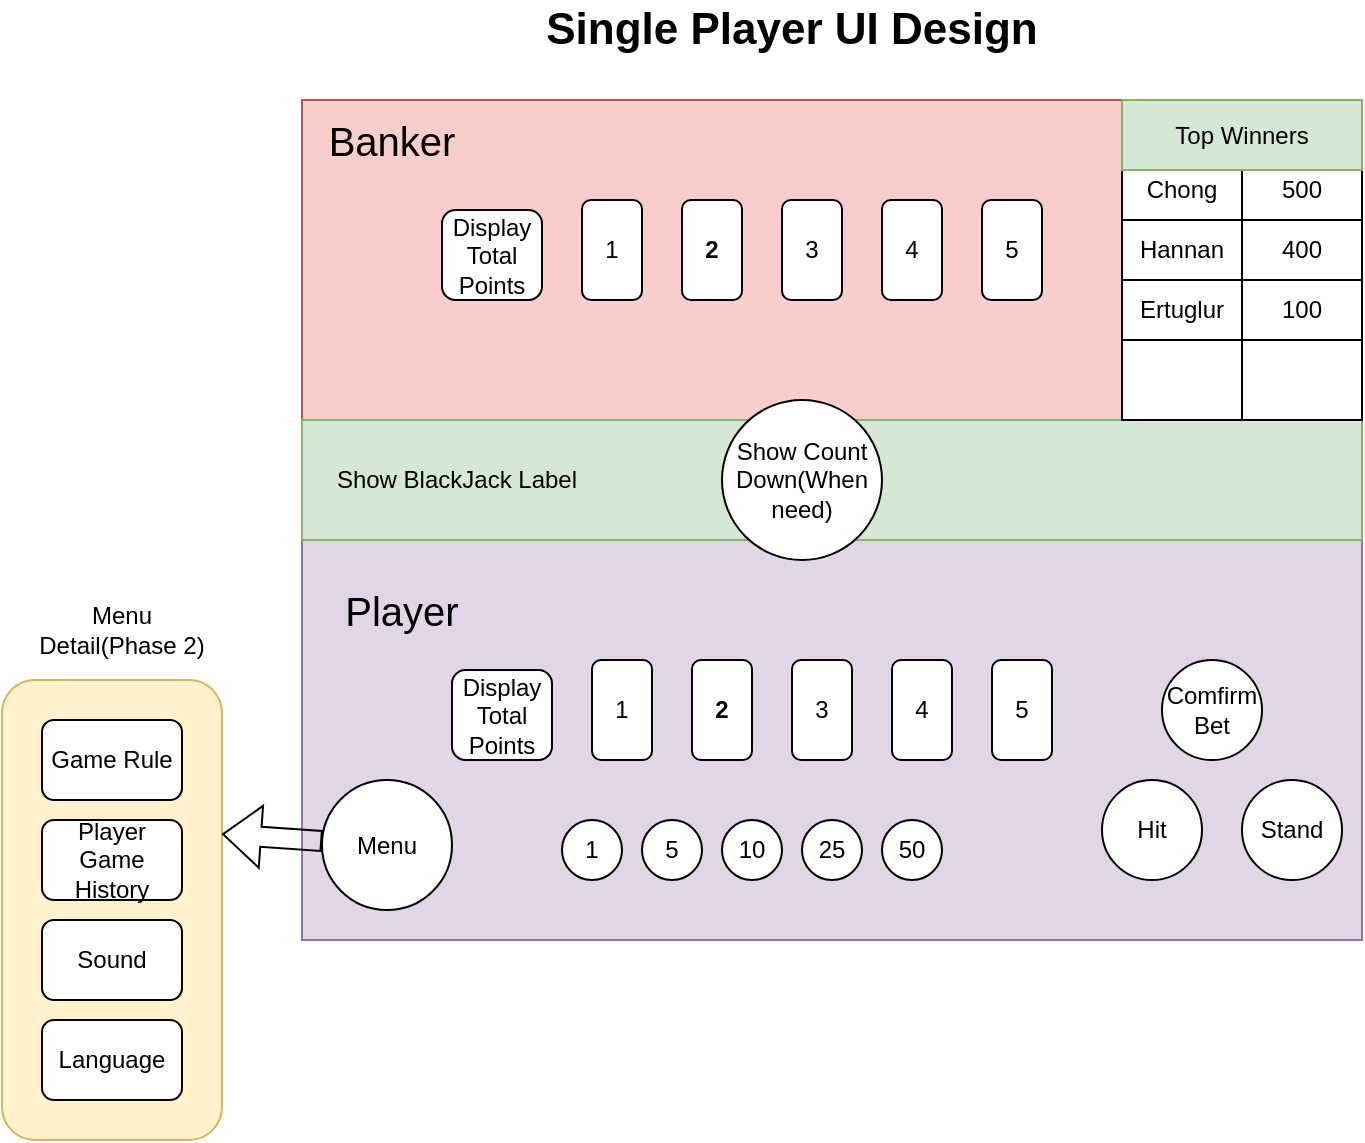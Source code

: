 <mxfile version="22.0.4" type="device">
  <diagram name="Page-1" id="PCNE8JEYZxhoawGlr1Lm">
    <mxGraphModel dx="954" dy="585" grid="1" gridSize="10" guides="1" tooltips="1" connect="1" arrows="1" fold="1" page="1" pageScale="1" pageWidth="850" pageHeight="1100" math="0" shadow="0">
      <root>
        <mxCell id="0" />
        <mxCell id="1" parent="0" />
        <mxCell id="au2wwvVtx-mbNgR81eEW-69" value="" style="rounded=0;whiteSpace=wrap;html=1;fillColor=#e1d5e7;strokeColor=#9673a6;" vertex="1" parent="1">
          <mxGeometry x="170" y="340" width="530" height="200" as="geometry" />
        </mxCell>
        <mxCell id="au2wwvVtx-mbNgR81eEW-65" value="" style="rounded=1;whiteSpace=wrap;html=1;fillColor=#fff2cc;strokeColor=#d6b656;" vertex="1" parent="1">
          <mxGeometry x="20" y="410" width="110" height="230" as="geometry" />
        </mxCell>
        <mxCell id="au2wwvVtx-mbNgR81eEW-1" value="" style="rounded=0;whiteSpace=wrap;html=1;fillColor=#f8cecc;strokeColor=#b85450;" vertex="1" parent="1">
          <mxGeometry x="170" y="120" width="530" height="160" as="geometry" />
        </mxCell>
        <mxCell id="au2wwvVtx-mbNgR81eEW-3" value="" style="rounded=0;whiteSpace=wrap;html=1;fillColor=#d5e8d4;strokeColor=#82b366;" vertex="1" parent="1">
          <mxGeometry x="170" y="280" width="530" height="60" as="geometry" />
        </mxCell>
        <mxCell id="au2wwvVtx-mbNgR81eEW-8" value="1" style="rounded=1;whiteSpace=wrap;html=1;" vertex="1" parent="1">
          <mxGeometry x="310" y="170" width="30" height="50" as="geometry" />
        </mxCell>
        <mxCell id="au2wwvVtx-mbNgR81eEW-14" value="Banker" style="text;html=1;strokeColor=none;fillColor=none;align=center;verticalAlign=middle;whiteSpace=wrap;rounded=0;fontSize=20;" vertex="1" parent="1">
          <mxGeometry x="185" y="125" width="60" height="30" as="geometry" />
        </mxCell>
        <mxCell id="au2wwvVtx-mbNgR81eEW-15" value="Player" style="text;html=1;strokeColor=none;fillColor=none;align=center;verticalAlign=middle;whiteSpace=wrap;rounded=0;fontSize=20;" vertex="1" parent="1">
          <mxGeometry x="190" y="360" width="60" height="30" as="geometry" />
        </mxCell>
        <mxCell id="au2wwvVtx-mbNgR81eEW-16" value="1" style="ellipse;whiteSpace=wrap;html=1;aspect=fixed;" vertex="1" parent="1">
          <mxGeometry x="300" y="480" width="30" height="30" as="geometry" />
        </mxCell>
        <mxCell id="au2wwvVtx-mbNgR81eEW-17" value="5" style="ellipse;whiteSpace=wrap;html=1;aspect=fixed;" vertex="1" parent="1">
          <mxGeometry x="340" y="480" width="30" height="30" as="geometry" />
        </mxCell>
        <mxCell id="au2wwvVtx-mbNgR81eEW-18" value="10" style="ellipse;whiteSpace=wrap;html=1;aspect=fixed;" vertex="1" parent="1">
          <mxGeometry x="380" y="480" width="30" height="30" as="geometry" />
        </mxCell>
        <mxCell id="au2wwvVtx-mbNgR81eEW-19" value="25" style="ellipse;whiteSpace=wrap;html=1;aspect=fixed;" vertex="1" parent="1">
          <mxGeometry x="420" y="480" width="30" height="30" as="geometry" />
        </mxCell>
        <mxCell id="au2wwvVtx-mbNgR81eEW-20" value="50" style="ellipse;whiteSpace=wrap;html=1;aspect=fixed;" vertex="1" parent="1">
          <mxGeometry x="460" y="480" width="30" height="30" as="geometry" />
        </mxCell>
        <mxCell id="au2wwvVtx-mbNgR81eEW-21" value="Hit" style="ellipse;whiteSpace=wrap;html=1;aspect=fixed;" vertex="1" parent="1">
          <mxGeometry x="570" y="460" width="50" height="50" as="geometry" />
        </mxCell>
        <mxCell id="au2wwvVtx-mbNgR81eEW-22" value="Stand" style="ellipse;whiteSpace=wrap;html=1;aspect=fixed;" vertex="1" parent="1">
          <mxGeometry x="640" y="460" width="50" height="50" as="geometry" />
        </mxCell>
        <mxCell id="au2wwvVtx-mbNgR81eEW-24" value="Comfirm&lt;br&gt;Bet" style="ellipse;whiteSpace=wrap;html=1;aspect=fixed;" vertex="1" parent="1">
          <mxGeometry x="600" y="400" width="50" height="50" as="geometry" />
        </mxCell>
        <mxCell id="au2wwvVtx-mbNgR81eEW-26" value="3" style="rounded=1;whiteSpace=wrap;html=1;" vertex="1" parent="1">
          <mxGeometry x="410" y="170" width="30" height="50" as="geometry" />
        </mxCell>
        <mxCell id="au2wwvVtx-mbNgR81eEW-27" value="2" style="rounded=1;whiteSpace=wrap;html=1;fontStyle=1" vertex="1" parent="1">
          <mxGeometry x="360" y="170" width="30" height="50" as="geometry" />
        </mxCell>
        <mxCell id="au2wwvVtx-mbNgR81eEW-28" value="4" style="rounded=1;whiteSpace=wrap;html=1;" vertex="1" parent="1">
          <mxGeometry x="460" y="170" width="30" height="50" as="geometry" />
        </mxCell>
        <mxCell id="au2wwvVtx-mbNgR81eEW-29" value="5" style="rounded=1;whiteSpace=wrap;html=1;" vertex="1" parent="1">
          <mxGeometry x="510" y="170" width="30" height="50" as="geometry" />
        </mxCell>
        <mxCell id="au2wwvVtx-mbNgR81eEW-31" value="" style="rounded=0;whiteSpace=wrap;html=1;" vertex="1" parent="1">
          <mxGeometry x="580" y="120" width="120" height="160" as="geometry" />
        </mxCell>
        <mxCell id="au2wwvVtx-mbNgR81eEW-33" value="" style="rounded=0;whiteSpace=wrap;html=1;" vertex="1" parent="1">
          <mxGeometry x="580" y="120" width="60" height="160" as="geometry" />
        </mxCell>
        <mxCell id="au2wwvVtx-mbNgR81eEW-34" value="Chong" style="rounded=0;whiteSpace=wrap;html=1;" vertex="1" parent="1">
          <mxGeometry x="580" y="150" width="60" height="30" as="geometry" />
        </mxCell>
        <mxCell id="au2wwvVtx-mbNgR81eEW-35" value="500" style="rounded=0;whiteSpace=wrap;html=1;" vertex="1" parent="1">
          <mxGeometry x="640" y="150" width="60" height="30" as="geometry" />
        </mxCell>
        <mxCell id="au2wwvVtx-mbNgR81eEW-36" value="Top Winners" style="rounded=0;whiteSpace=wrap;html=1;fillColor=#d5e8d4;strokeColor=#82b366;" vertex="1" parent="1">
          <mxGeometry x="580" y="120" width="120" height="35" as="geometry" />
        </mxCell>
        <mxCell id="au2wwvVtx-mbNgR81eEW-37" value="Hannan" style="rounded=0;whiteSpace=wrap;html=1;" vertex="1" parent="1">
          <mxGeometry x="580" y="180" width="60" height="30" as="geometry" />
        </mxCell>
        <mxCell id="au2wwvVtx-mbNgR81eEW-38" value="400" style="rounded=0;whiteSpace=wrap;html=1;" vertex="1" parent="1">
          <mxGeometry x="640" y="180" width="60" height="30" as="geometry" />
        </mxCell>
        <mxCell id="au2wwvVtx-mbNgR81eEW-39" value="Ertuglur" style="rounded=0;whiteSpace=wrap;html=1;" vertex="1" parent="1">
          <mxGeometry x="580" y="210" width="60" height="30" as="geometry" />
        </mxCell>
        <mxCell id="au2wwvVtx-mbNgR81eEW-40" value="100" style="rounded=0;whiteSpace=wrap;html=1;" vertex="1" parent="1">
          <mxGeometry x="640" y="210" width="60" height="30" as="geometry" />
        </mxCell>
        <mxCell id="au2wwvVtx-mbNgR81eEW-43" value="Display Total&lt;br&gt;Points" style="rounded=1;whiteSpace=wrap;html=1;" vertex="1" parent="1">
          <mxGeometry x="240" y="175" width="50" height="45" as="geometry" />
        </mxCell>
        <mxCell id="au2wwvVtx-mbNgR81eEW-51" value="1" style="rounded=1;whiteSpace=wrap;html=1;" vertex="1" parent="1">
          <mxGeometry x="315" y="400" width="30" height="50" as="geometry" />
        </mxCell>
        <mxCell id="au2wwvVtx-mbNgR81eEW-52" value="3" style="rounded=1;whiteSpace=wrap;html=1;" vertex="1" parent="1">
          <mxGeometry x="415" y="400" width="30" height="50" as="geometry" />
        </mxCell>
        <mxCell id="au2wwvVtx-mbNgR81eEW-53" value="2" style="rounded=1;whiteSpace=wrap;html=1;fontStyle=1" vertex="1" parent="1">
          <mxGeometry x="365" y="400" width="30" height="50" as="geometry" />
        </mxCell>
        <mxCell id="au2wwvVtx-mbNgR81eEW-54" value="4" style="rounded=1;whiteSpace=wrap;html=1;" vertex="1" parent="1">
          <mxGeometry x="465" y="400" width="30" height="50" as="geometry" />
        </mxCell>
        <mxCell id="au2wwvVtx-mbNgR81eEW-55" value="5" style="rounded=1;whiteSpace=wrap;html=1;" vertex="1" parent="1">
          <mxGeometry x="515" y="400" width="30" height="50" as="geometry" />
        </mxCell>
        <mxCell id="au2wwvVtx-mbNgR81eEW-56" value="Display Total&lt;br&gt;Points" style="rounded=1;whiteSpace=wrap;html=1;" vertex="1" parent="1">
          <mxGeometry x="245" y="405" width="50" height="45" as="geometry" />
        </mxCell>
        <mxCell id="au2wwvVtx-mbNgR81eEW-57" value="Show Count Down(When need)" style="ellipse;whiteSpace=wrap;html=1;aspect=fixed;" vertex="1" parent="1">
          <mxGeometry x="380" y="270" width="80" height="80" as="geometry" />
        </mxCell>
        <mxCell id="au2wwvVtx-mbNgR81eEW-58" value="Show BlackJack Label" style="text;html=1;strokeColor=none;fillColor=none;align=center;verticalAlign=middle;whiteSpace=wrap;rounded=0;" vertex="1" parent="1">
          <mxGeometry x="185" y="295" width="125" height="30" as="geometry" />
        </mxCell>
        <mxCell id="au2wwvVtx-mbNgR81eEW-59" value="Menu" style="ellipse;whiteSpace=wrap;html=1;aspect=fixed;" vertex="1" parent="1">
          <mxGeometry x="180" y="460" width="65" height="65" as="geometry" />
        </mxCell>
        <mxCell id="au2wwvVtx-mbNgR81eEW-61" value="Game Rule" style="rounded=1;whiteSpace=wrap;html=1;" vertex="1" parent="1">
          <mxGeometry x="40" y="430" width="70" height="40" as="geometry" />
        </mxCell>
        <mxCell id="au2wwvVtx-mbNgR81eEW-62" value="Player Game&lt;br&gt;History" style="rounded=1;whiteSpace=wrap;html=1;" vertex="1" parent="1">
          <mxGeometry x="40" y="480" width="70" height="40" as="geometry" />
        </mxCell>
        <mxCell id="au2wwvVtx-mbNgR81eEW-63" value="Sound" style="rounded=1;whiteSpace=wrap;html=1;" vertex="1" parent="1">
          <mxGeometry x="40" y="530" width="70" height="40" as="geometry" />
        </mxCell>
        <mxCell id="au2wwvVtx-mbNgR81eEW-64" value="Language" style="rounded=1;whiteSpace=wrap;html=1;" vertex="1" parent="1">
          <mxGeometry x="40" y="580" width="70" height="40" as="geometry" />
        </mxCell>
        <mxCell id="au2wwvVtx-mbNgR81eEW-66" value="Menu Detail(Phase 2)" style="text;html=1;strokeColor=none;fillColor=none;align=center;verticalAlign=middle;whiteSpace=wrap;rounded=0;" vertex="1" parent="1">
          <mxGeometry x="30" y="370" width="100" height="30" as="geometry" />
        </mxCell>
        <mxCell id="au2wwvVtx-mbNgR81eEW-67" value="" style="shape=flexArrow;endArrow=classic;html=1;rounded=0;entryX=1;entryY=0.335;entryDx=0;entryDy=0;entryPerimeter=0;" edge="1" parent="1" source="au2wwvVtx-mbNgR81eEW-59" target="au2wwvVtx-mbNgR81eEW-65">
          <mxGeometry width="50" height="50" relative="1" as="geometry">
            <mxPoint x="290" y="640" as="sourcePoint" />
            <mxPoint x="340" y="590" as="targetPoint" />
          </mxGeometry>
        </mxCell>
        <mxCell id="au2wwvVtx-mbNgR81eEW-70" value="Single Player UI Design" style="text;html=1;strokeColor=none;fillColor=none;align=center;verticalAlign=middle;whiteSpace=wrap;rounded=0;fontStyle=1;fontSize=22;" vertex="1" parent="1">
          <mxGeometry x="290" y="70" width="250" height="30" as="geometry" />
        </mxCell>
      </root>
    </mxGraphModel>
  </diagram>
</mxfile>
